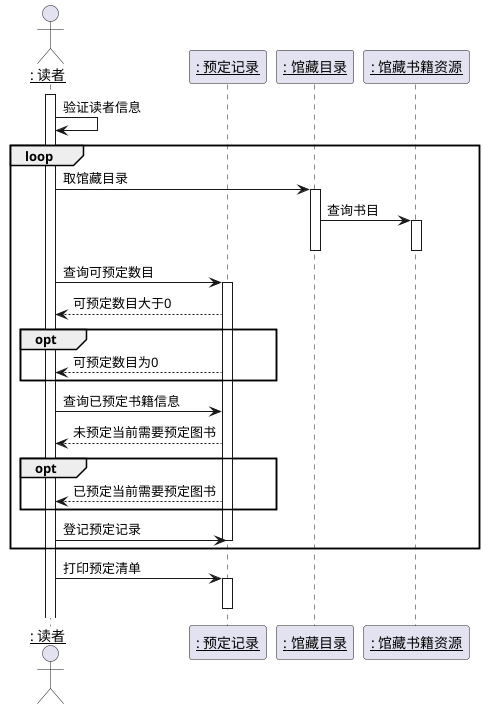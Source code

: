@startuml
actor ": 读者" as 读者
participant ": 预定记录" as 预定记录
participant ": 馆藏目录" as 馆藏目录
participant ": 馆藏书籍资源" as 馆藏书籍资源
skinparam sequenceParticipant underline
activate 读者
读者->读者:验证读者信息
loop
读者->馆藏目录:取馆藏目录
activate 馆藏目录
馆藏目录->馆藏书籍资源:查询书目
activate 馆藏书籍资源
deactivate 馆藏书籍资源
deactivate 馆藏目录
读者->预定记录:查询可预定数目
activate 预定记录
预定记录-->读者:可预定数目大于0
opt
预定记录-->读者:可预定数目为0
end
读者->预定记录:查询已预定书籍信息
预定记录-->读者:未预定当前需要预定图书
opt
预定记录-->读者:已预定当前需要预定图书
end
读者->预定记录:登记预定记录
deactivate 预定记录
end
读者->预定记录:打印预定清单
activate 预定记录
deactivate 预定记录
@enduml